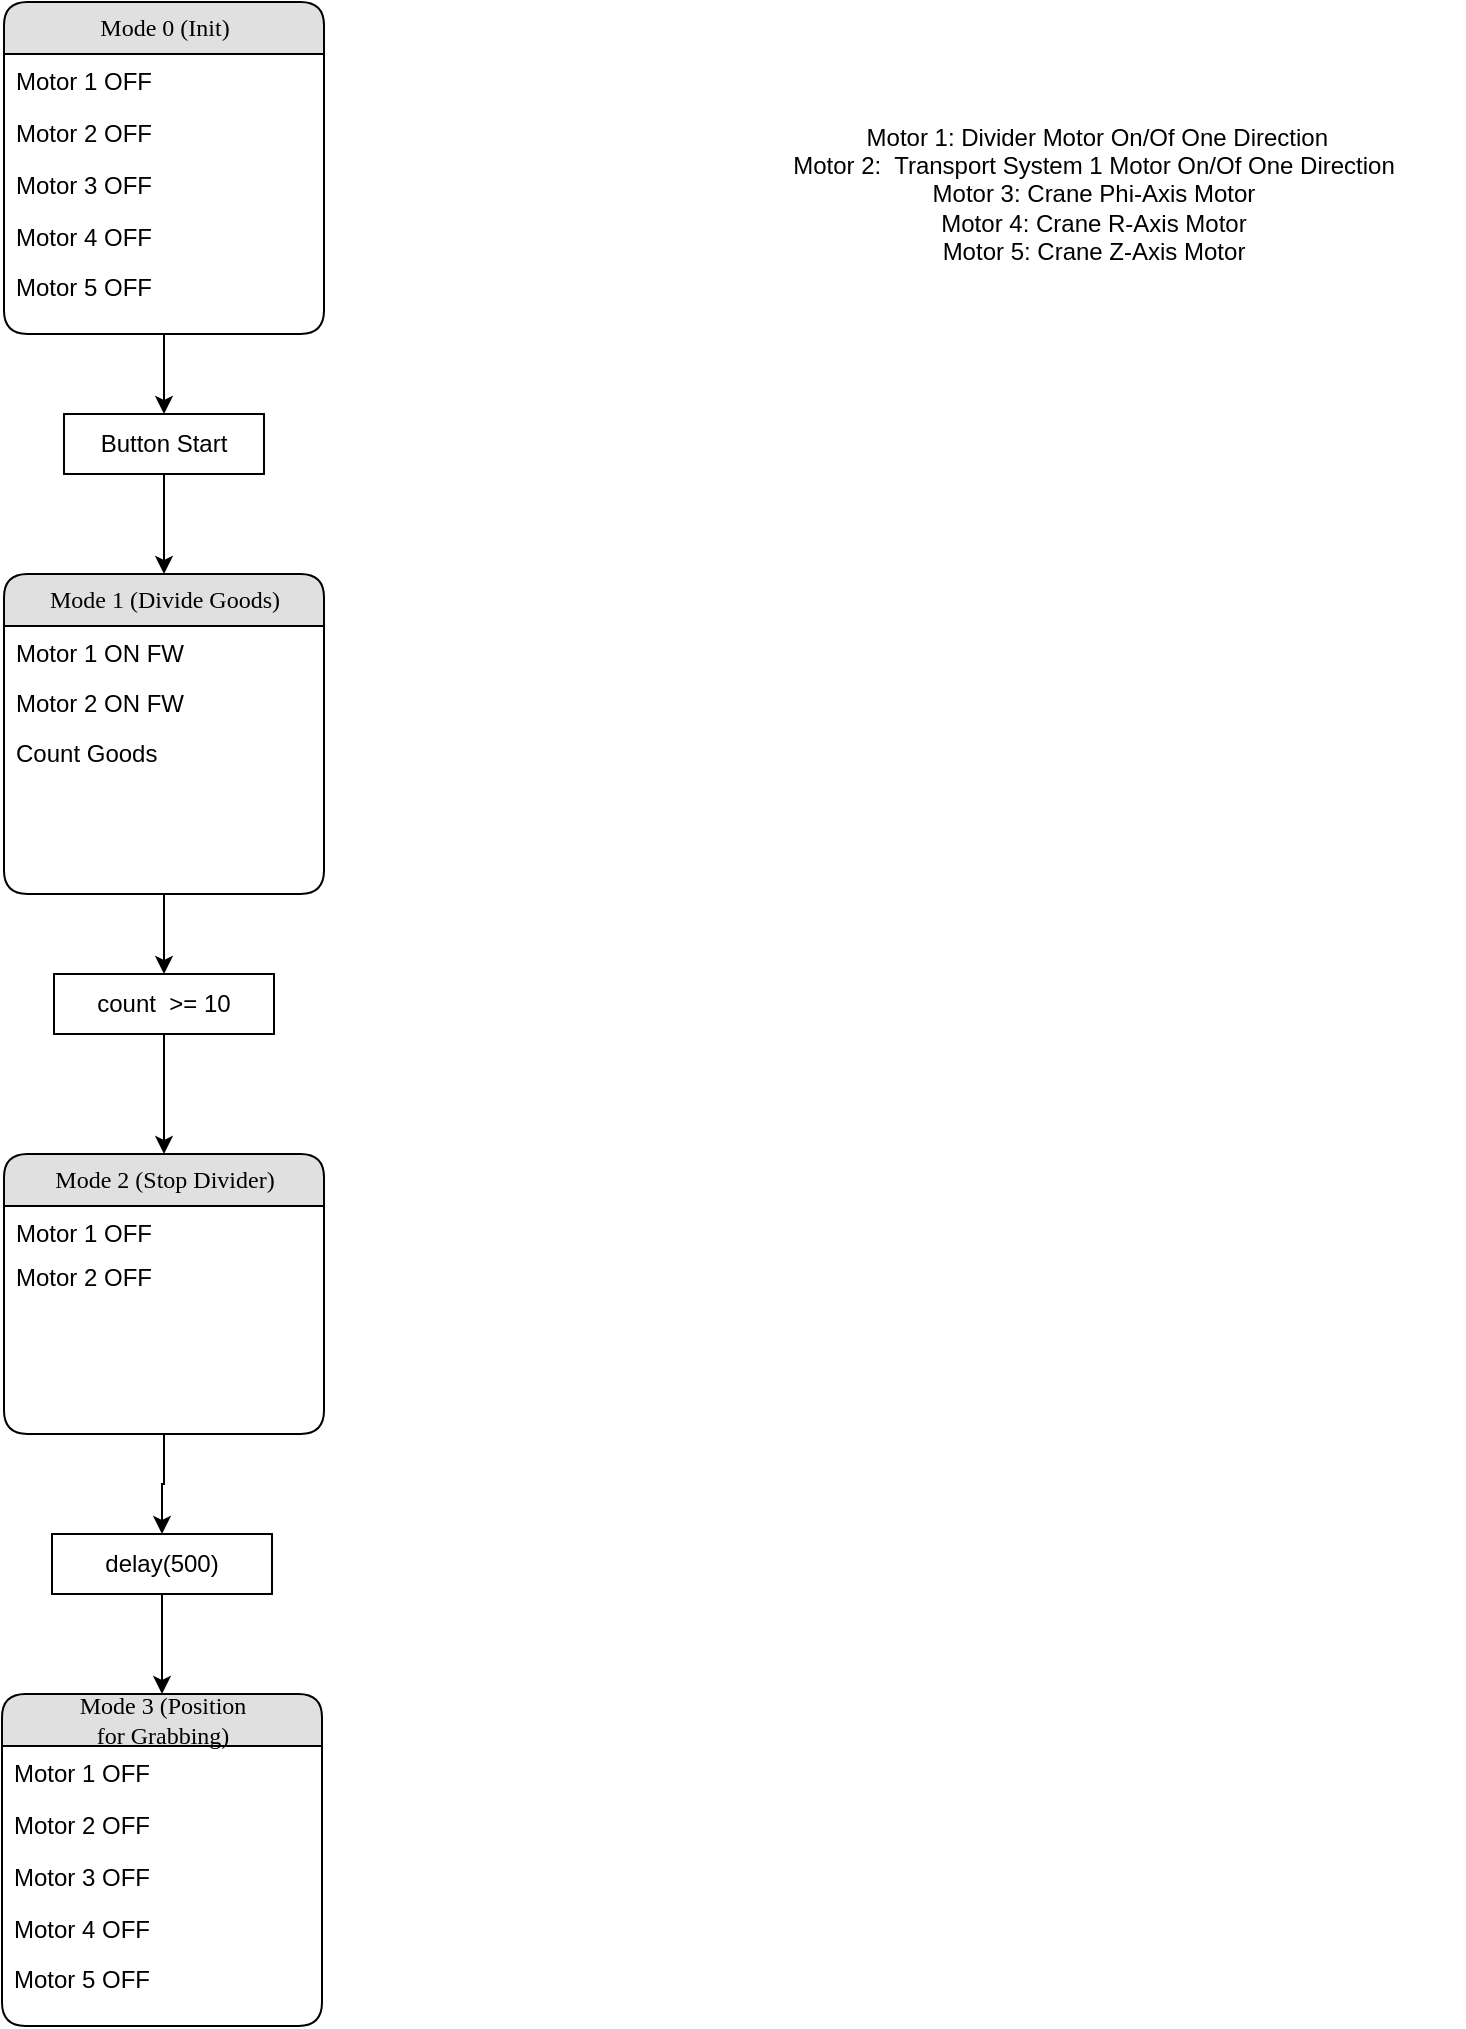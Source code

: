 <mxfile version="20.0.1" type="device"><diagram name="Page-1" id="b520641d-4fe3-3701-9064-5fc419738815"><mxGraphModel dx="1233" dy="660" grid="1" gridSize="10" guides="1" tooltips="1" connect="1" arrows="1" fold="1" page="1" pageScale="1" pageWidth="3300" pageHeight="4681" background="none" math="0" shadow="0"><root><mxCell id="0"/><mxCell id="1" parent="0"/><mxCell id="dqemA628tgLZsQUZ_P3g-1" value="&amp;nbsp;Motor 1: Divider Motor On/Of One Direction&lt;br&gt;Motor 2:&amp;nbsp; Transport System 1 Motor On/Of One Direction&lt;br&gt;Motor 3: Crane Phi-Axis Motor&lt;br&gt;Motor 4: Crane R-Axis Motor&lt;br&gt;Motor 5: Crane Z-Axis Motor" style="text;html=1;strokeColor=none;fillColor=none;align=center;verticalAlign=middle;whiteSpace=wrap;rounded=0;" vertex="1" parent="1"><mxGeometry x="520" y="120" width="370" height="100" as="geometry"/></mxCell><mxCell id="dqemA628tgLZsQUZ_P3g-5" value="" style="group" vertex="1" connectable="0" parent="1"><mxGeometry x="160" y="74" width="160" height="166" as="geometry"/></mxCell><mxCell id="21ea969265ad0168-6" value="Mode 0 (Init)" style="swimlane;html=1;fontStyle=0;childLayout=stackLayout;horizontal=1;startSize=26;fillColor=#e0e0e0;horizontalStack=0;resizeParent=1;resizeLast=0;collapsible=1;marginBottom=0;swimlaneFillColor=#ffffff;align=center;rounded=1;shadow=0;comic=0;labelBackgroundColor=none;strokeWidth=1;fontFamily=Verdana;fontSize=12" parent="dqemA628tgLZsQUZ_P3g-5" vertex="1"><mxGeometry width="160" height="166" as="geometry"/></mxCell><mxCell id="21ea969265ad0168-7" value="Motor 1 OFF" style="text;html=1;strokeColor=none;fillColor=none;spacingLeft=4;spacingRight=4;whiteSpace=wrap;overflow=hidden;rotatable=0;points=[[0,0.5],[1,0.5]];portConstraint=eastwest;" parent="21ea969265ad0168-6" vertex="1"><mxGeometry y="26" width="160" height="26" as="geometry"/></mxCell><mxCell id="21ea969265ad0168-8" value="Motor 2 OFF" style="text;html=1;strokeColor=none;fillColor=none;spacingLeft=4;spacingRight=4;whiteSpace=wrap;overflow=hidden;rotatable=0;points=[[0,0.5],[1,0.5]];portConstraint=eastwest;" parent="21ea969265ad0168-6" vertex="1"><mxGeometry y="52" width="160" height="26" as="geometry"/></mxCell><mxCell id="21ea969265ad0168-9" value="Motor 3 OFF&lt;br&gt;" style="text;html=1;strokeColor=none;fillColor=none;spacingLeft=4;spacingRight=4;whiteSpace=wrap;overflow=hidden;rotatable=0;points=[[0,0.5],[1,0.5]];portConstraint=eastwest;" parent="21ea969265ad0168-6" vertex="1"><mxGeometry y="78" width="160" height="26" as="geometry"/></mxCell><mxCell id="dqemA628tgLZsQUZ_P3g-6" value="Motor 4 OFF" style="text;html=1;strokeColor=none;fillColor=none;spacingLeft=4;spacingRight=4;whiteSpace=wrap;overflow=hidden;rotatable=0;points=[[0,0.5],[1,0.5]];portConstraint=eastwest;" vertex="1" parent="21ea969265ad0168-6"><mxGeometry y="104" width="160" height="26" as="geometry"/></mxCell><mxCell id="dqemA628tgLZsQUZ_P3g-4" value="Motor 5 OFF" style="text;html=1;strokeColor=none;fillColor=none;spacingLeft=4;spacingRight=4;whiteSpace=wrap;overflow=hidden;rotatable=0;points=[[0,0.5],[1,0.5]];portConstraint=eastwest;" vertex="1" parent="dqemA628tgLZsQUZ_P3g-5"><mxGeometry y="129" width="160" height="26" as="geometry"/></mxCell><mxCell id="dqemA628tgLZsQUZ_P3g-7" value="" style="group" vertex="1" connectable="0" parent="1"><mxGeometry x="160" y="360" width="160" height="160" as="geometry"/></mxCell><mxCell id="dqemA628tgLZsQUZ_P3g-8" value="Mode 1 (Divide Goods)" style="swimlane;html=1;fontStyle=0;childLayout=stackLayout;horizontal=1;startSize=26;fillColor=#e0e0e0;horizontalStack=0;resizeParent=1;resizeLast=0;collapsible=1;marginBottom=0;swimlaneFillColor=#ffffff;align=center;rounded=1;shadow=0;comic=0;labelBackgroundColor=none;strokeWidth=1;fontFamily=Verdana;fontSize=12" vertex="1" parent="dqemA628tgLZsQUZ_P3g-7"><mxGeometry width="160" height="160" as="geometry"/></mxCell><mxCell id="dqemA628tgLZsQUZ_P3g-9" value="Motor 1 ON FW" style="text;html=1;strokeColor=none;fillColor=none;spacingLeft=4;spacingRight=4;whiteSpace=wrap;overflow=hidden;rotatable=0;points=[[0,0.5],[1,0.5]];portConstraint=eastwest;" vertex="1" parent="dqemA628tgLZsQUZ_P3g-8"><mxGeometry y="26" width="160" height="25.06" as="geometry"/></mxCell><mxCell id="dqemA628tgLZsQUZ_P3g-10" value="Motor 2 ON FW" style="text;html=1;strokeColor=none;fillColor=none;spacingLeft=4;spacingRight=4;whiteSpace=wrap;overflow=hidden;rotatable=0;points=[[0,0.5],[1,0.5]];portConstraint=eastwest;" vertex="1" parent="dqemA628tgLZsQUZ_P3g-8"><mxGeometry y="51.06" width="160" height="25.06" as="geometry"/></mxCell><mxCell id="dqemA628tgLZsQUZ_P3g-11" value="Count Goods" style="text;html=1;strokeColor=none;fillColor=none;spacingLeft=4;spacingRight=4;whiteSpace=wrap;overflow=hidden;rotatable=0;points=[[0,0.5],[1,0.5]];portConstraint=eastwest;" vertex="1" parent="dqemA628tgLZsQUZ_P3g-8"><mxGeometry y="76.12" width="160" height="25.06" as="geometry"/></mxCell><mxCell id="dqemA628tgLZsQUZ_P3g-16" style="edgeStyle=orthogonalEdgeStyle;rounded=0;orthogonalLoop=1;jettySize=auto;html=1;" edge="1" parent="1" source="dqemA628tgLZsQUZ_P3g-15"><mxGeometry relative="1" as="geometry"><mxPoint x="240" y="360" as="targetPoint"/></mxGeometry></mxCell><mxCell id="dqemA628tgLZsQUZ_P3g-15" value="Button Start" style="rounded=0;whiteSpace=wrap;html=1;" vertex="1" parent="1"><mxGeometry x="190" y="280" width="100" height="30" as="geometry"/></mxCell><mxCell id="dqemA628tgLZsQUZ_P3g-17" style="edgeStyle=orthogonalEdgeStyle;rounded=0;orthogonalLoop=1;jettySize=auto;html=1;exitX=0.5;exitY=1;exitDx=0;exitDy=0;" edge="1" parent="1" source="21ea969265ad0168-6" target="dqemA628tgLZsQUZ_P3g-15"><mxGeometry relative="1" as="geometry"/></mxCell><mxCell id="dqemA628tgLZsQUZ_P3g-18" value="" style="group" vertex="1" connectable="0" parent="1"><mxGeometry x="160" y="650" width="160" height="140" as="geometry"/></mxCell><mxCell id="dqemA628tgLZsQUZ_P3g-19" value="Mode 2 (Stop Divider)" style="swimlane;html=1;fontStyle=0;childLayout=stackLayout;horizontal=1;startSize=26;fillColor=#e0e0e0;horizontalStack=0;resizeParent=1;resizeLast=0;collapsible=1;marginBottom=0;swimlaneFillColor=#ffffff;align=center;rounded=1;shadow=0;comic=0;labelBackgroundColor=none;strokeWidth=1;fontFamily=Verdana;fontSize=12" vertex="1" parent="dqemA628tgLZsQUZ_P3g-18"><mxGeometry width="160" height="140.0" as="geometry"/></mxCell><mxCell id="dqemA628tgLZsQUZ_P3g-20" value="Motor 1 OFF" style="text;html=1;strokeColor=none;fillColor=none;spacingLeft=4;spacingRight=4;whiteSpace=wrap;overflow=hidden;rotatable=0;points=[[0,0.5],[1,0.5]];portConstraint=eastwest;" vertex="1" parent="dqemA628tgLZsQUZ_P3g-19"><mxGeometry y="26" width="160" height="21.928" as="geometry"/></mxCell><mxCell id="dqemA628tgLZsQUZ_P3g-21" value="Motor 2 OFF" style="text;html=1;strokeColor=none;fillColor=none;spacingLeft=4;spacingRight=4;whiteSpace=wrap;overflow=hidden;rotatable=0;points=[[0,0.5],[1,0.5]];portConstraint=eastwest;" vertex="1" parent="dqemA628tgLZsQUZ_P3g-19"><mxGeometry y="47.928" width="160" height="21.928" as="geometry"/></mxCell><mxCell id="dqemA628tgLZsQUZ_P3g-28" style="edgeStyle=orthogonalEdgeStyle;rounded=0;orthogonalLoop=1;jettySize=auto;html=1;" edge="1" parent="1" source="dqemA628tgLZsQUZ_P3g-26" target="dqemA628tgLZsQUZ_P3g-19"><mxGeometry relative="1" as="geometry"/></mxCell><mxCell id="dqemA628tgLZsQUZ_P3g-26" value="count&amp;nbsp; &amp;gt;= 10" style="rounded=0;whiteSpace=wrap;html=1;" vertex="1" parent="1"><mxGeometry x="185" y="560" width="110" height="30" as="geometry"/></mxCell><mxCell id="dqemA628tgLZsQUZ_P3g-27" style="edgeStyle=orthogonalEdgeStyle;rounded=0;orthogonalLoop=1;jettySize=auto;html=1;exitX=0.5;exitY=1;exitDx=0;exitDy=0;" edge="1" parent="1" source="dqemA628tgLZsQUZ_P3g-8" target="dqemA628tgLZsQUZ_P3g-26"><mxGeometry relative="1" as="geometry"/></mxCell><mxCell id="dqemA628tgLZsQUZ_P3g-38" style="edgeStyle=orthogonalEdgeStyle;rounded=0;orthogonalLoop=1;jettySize=auto;html=1;" edge="1" parent="1" source="dqemA628tgLZsQUZ_P3g-29" target="dqemA628tgLZsQUZ_P3g-32"><mxGeometry relative="1" as="geometry"/></mxCell><mxCell id="dqemA628tgLZsQUZ_P3g-29" value="delay(500)" style="rounded=0;whiteSpace=wrap;html=1;" vertex="1" parent="1"><mxGeometry x="184" y="840" width="110" height="30" as="geometry"/></mxCell><mxCell id="dqemA628tgLZsQUZ_P3g-30" style="edgeStyle=orthogonalEdgeStyle;rounded=0;orthogonalLoop=1;jettySize=auto;html=1;entryX=0.5;entryY=0;entryDx=0;entryDy=0;" edge="1" parent="1" source="dqemA628tgLZsQUZ_P3g-19" target="dqemA628tgLZsQUZ_P3g-29"><mxGeometry relative="1" as="geometry"/></mxCell><mxCell id="dqemA628tgLZsQUZ_P3g-31" value="" style="group" vertex="1" connectable="0" parent="1"><mxGeometry x="159" y="920" width="160" height="166" as="geometry"/></mxCell><mxCell id="dqemA628tgLZsQUZ_P3g-32" value="Mode 3 (Position &lt;br&gt;for Grabbing)" style="swimlane;html=1;fontStyle=0;childLayout=stackLayout;horizontal=1;startSize=26;fillColor=#e0e0e0;horizontalStack=0;resizeParent=1;resizeLast=0;collapsible=1;marginBottom=0;swimlaneFillColor=#ffffff;align=center;rounded=1;shadow=0;comic=0;labelBackgroundColor=none;strokeWidth=1;fontFamily=Verdana;fontSize=12" vertex="1" parent="dqemA628tgLZsQUZ_P3g-31"><mxGeometry width="160" height="166" as="geometry"/></mxCell><mxCell id="dqemA628tgLZsQUZ_P3g-33" value="Motor 1 OFF" style="text;html=1;strokeColor=none;fillColor=none;spacingLeft=4;spacingRight=4;whiteSpace=wrap;overflow=hidden;rotatable=0;points=[[0,0.5],[1,0.5]];portConstraint=eastwest;" vertex="1" parent="dqemA628tgLZsQUZ_P3g-32"><mxGeometry y="26" width="160" height="26" as="geometry"/></mxCell><mxCell id="dqemA628tgLZsQUZ_P3g-34" value="Motor 2 OFF" style="text;html=1;strokeColor=none;fillColor=none;spacingLeft=4;spacingRight=4;whiteSpace=wrap;overflow=hidden;rotatable=0;points=[[0,0.5],[1,0.5]];portConstraint=eastwest;" vertex="1" parent="dqemA628tgLZsQUZ_P3g-32"><mxGeometry y="52" width="160" height="26" as="geometry"/></mxCell><mxCell id="dqemA628tgLZsQUZ_P3g-35" value="Motor 3 OFF&lt;br&gt;" style="text;html=1;strokeColor=none;fillColor=none;spacingLeft=4;spacingRight=4;whiteSpace=wrap;overflow=hidden;rotatable=0;points=[[0,0.5],[1,0.5]];portConstraint=eastwest;" vertex="1" parent="dqemA628tgLZsQUZ_P3g-32"><mxGeometry y="78" width="160" height="26" as="geometry"/></mxCell><mxCell id="dqemA628tgLZsQUZ_P3g-36" value="Motor 4 OFF" style="text;html=1;strokeColor=none;fillColor=none;spacingLeft=4;spacingRight=4;whiteSpace=wrap;overflow=hidden;rotatable=0;points=[[0,0.5],[1,0.5]];portConstraint=eastwest;" vertex="1" parent="dqemA628tgLZsQUZ_P3g-32"><mxGeometry y="104" width="160" height="26" as="geometry"/></mxCell><mxCell id="dqemA628tgLZsQUZ_P3g-37" value="Motor 5 OFF" style="text;html=1;strokeColor=none;fillColor=none;spacingLeft=4;spacingRight=4;whiteSpace=wrap;overflow=hidden;rotatable=0;points=[[0,0.5],[1,0.5]];portConstraint=eastwest;" vertex="1" parent="dqemA628tgLZsQUZ_P3g-31"><mxGeometry y="129" width="160" height="26" as="geometry"/></mxCell></root></mxGraphModel></diagram></mxfile>